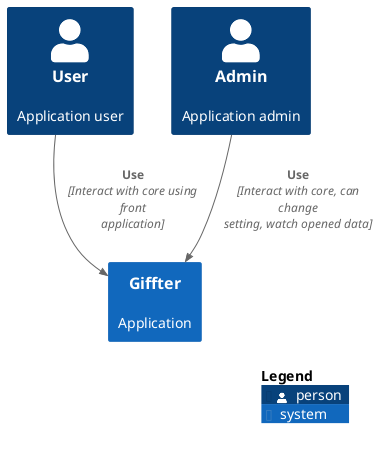@startuml Context
!include <C4/C4_Container>

/'Users'/
Person(user, "User", "Application user")
Person(admin, "Admin", "Application admin")

/'Systems'/
System(giffter, "Giffter", "Application")

/'Relations'/
Rel(user, giffter, "Use", "Interact with core using front application")
Rel(admin, giffter, "Use", "Interact with core, can change setting, watch opened data")

/'Legend'/
SHOW_LEGEND()

@enduml
